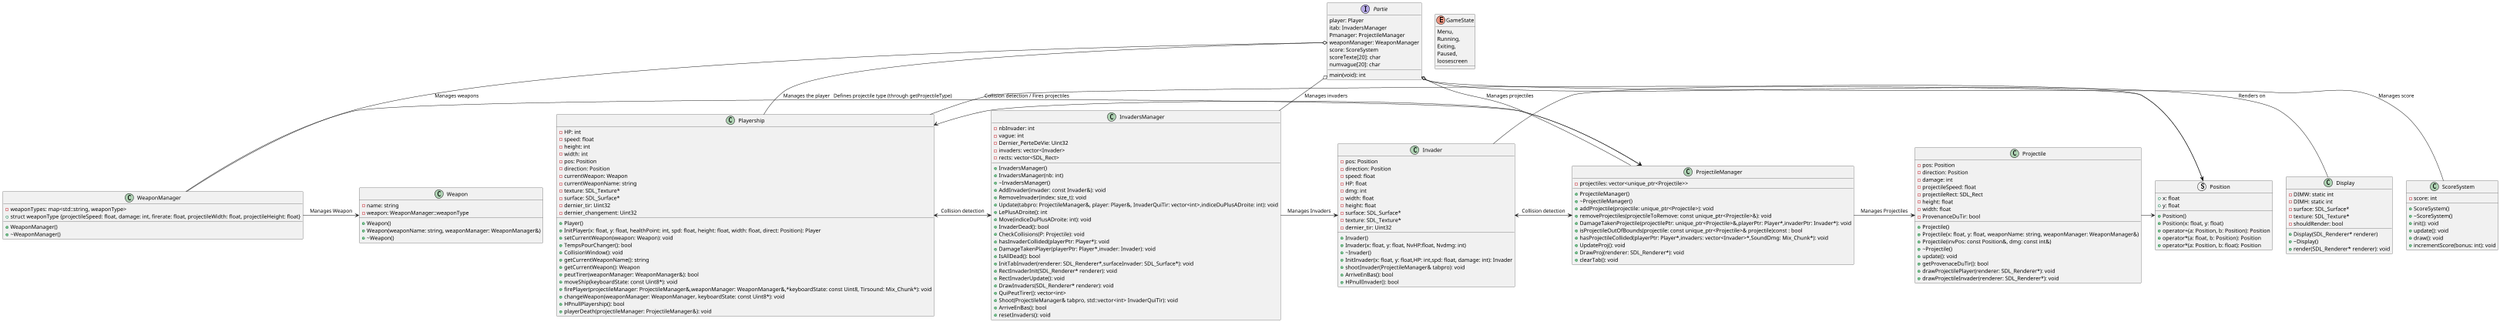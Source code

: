@startuml StarblitzGame
scale 0.5

class Display {
  - DIMW: static int   
  - DIMH: static int   
  - surface: SDL_Surface*  
  - texture: SDL_Texture* 
  - shouldRender: bool 
  + Display(SDL_Renderer* renderer)
  + ~Display()
  + render(SDL_Renderer* renderer): void
}

class Playership {
  - HP: int
  - speed: float
  - height: int
  - width: int
  - pos: Position
  - direction: Position
  - currentWeapon: Weapon
  - currentWeaponName: string
  - texture: SDL_Texture*
  - surface: SDL_Surface*
  - dernier_tir: Uint32
  - dernier_changement: Uint32
  + Player()
  + InitPlayer(x: float, y: float, healthPoint: int, spd: float, height: float, width: float, direct: Position): Player
  + setCurrentWeapon(weapon: Weapon): void
  + TempsPourChanger(): bool
  + CollisionWindow(): void
  + getCurrentWeaponName(): string
  + getCurrentWeapon(): Weapon
  + peutTirer(weaponManager: WeaponManager&): bool 
  + moveShip(keyboardState: const Uint8*): void
  + firePlayer(projectileManager: ProjectileManager&,weaponManager: WeaponManager&,*keyboardState: const Uint8, Tirsound: Mix_Chunk*): void
  + changeWeapon(weaponManager: WeaponManager, keyboardState: const Uint8*): void
  + HPnullPlayership(): bool
  + playerDeath(projectileManager: ProjectileManager&): void
}

class Projectile {
  - pos: Position
  - direction: Position
  - damage: int
  - projectileSpeed: float
  - projectileRect: SDL_Rect
  - height: float
  - width: float
  - ProvenanceDuTir: bool
  + Projectile()
  + Projectile(x: float, y: float, weaponName: string, weaponManager: WeaponManager&)
  + Projectile(invPos: const Position&, dmg: const int&)
  + ~Projectile()
  + update(): void
  + getProvenaceDuTir(): bool
  + drawProjectilePlayer(renderer: SDL_Renderer*): void
  + drawProjectileInvader(renderer: SDL_Renderer*): void
}

class ProjectileManager {
  - projectiles: vector<unique_ptr<Projectile>>
  + ProjectileManager()
  + ~ProjectileManager()
  + addProjectile(projectile: unique_ptr<Projectile>): void
  + removeProjectiles(projectileToRemove: const unique_ptr<Projectile>&): void
  + DamageTakenProjectile(projectilePtr: unique_ptr<Projectile>&,playerPtr: Player*,invaderPtr: Invader*): void
  + isProjectileOutOfBounds(projectile: const unique_ptr<Projectile>& projectile)const : bool
  + hasProjectileCollided(playerPtr: Player*,invaders: vector<Invader>*,SoundDmg: Mix_Chunk*): void
  + UpdateProj(): void
  + DrawProj(renderer: SDL_Renderer*): void
  + clearTab(): void
}

class Weapon {
  - name: string
  - weapon: WeaponManager::weaponType
  + Weapon()
  + Weapon(weaponName: string, weaponManager: WeaponManager&)
  + ~Weapon()
}

class WeaponManager {
  - weaponTypes: map<std::string, weaponType>
  + WeaponManager()
  + ~WeaponManager()
  + struct weaponType {projectileSpeed: float, damage: int, firerate: float, projectileWidth: float, projectileHeight: float}
}

class Invader {
  - pos: Position
  - direction: Position
  - speed: float
  - HP: float
  - dmg: int
  - width: float
  - height: float
  - surface: SDL_Surface*
  - texture: SDL_Texture*
  - dernier_tir: Uint32
  + Invader()
  + Invader(x: float, y: float, NvHP:float, Nvdmg: int)
  + ~Invader()
  + InitInvader(x: float, y: float,HP: int,spd: float, damage: int): Invader
  + shootInvader(ProjectileManager& tabpro): void
  + ArriveEnBas(): bool
  + HPnullInvader(): bool
}

class InvadersManager {
  - nbInvader: int
  - vague: int
  - Dernier_PerteDeVie: Uint32
  - invaders: vector<Invader>
  - rects: vector<SDL_Rect>
  + InvadersManager()
  + InvadersManager(nb: int)
  + ~InvadersManager()
  + AddInvader(invader: const Invader&): void
  + RemoveInvader(index: size_t): void
  + Update(tabpro: ProjectileManager&, player: Player&, InvaderQuiTir: vector<int>,indiceDuPlusADroite: int): void
  + LePlusADroite(): int
  + Move(indiceDuPlusADroite: int): void
  + InvaderDead(): bool
  + CheckCollisions(P: Projectile): void
  + hasInvaderCollided(playerPtr: Player*): void
  + DamageTakenPlayer(playerPtr: Player*,invader: Invader): void
  + IsAllDead(): bool
  + InitTabInvader(renderer: SDL_Renderer*,surfaceInvader: SDL_Surface*): void
  + RectInvaderInit(SDL_Renderer* renderer): void
  + RectInvaderUpdate(): void
  + DrawInvaders(SDL_Renderer* renderer): void
  + QuiPeutTirer(): vector<int> 
  + Shoot(ProjectileManager& tabpro, std::vector<int> InvaderQuiTir): void
  + ArriveEnBas(): bool
  + resetInvaders(): void
}

struct Position{
  + x: float
  + y: float
  + Position()
  + Position(x: float, y: float)
  + operator+(a: Position, b: Position): Position
  + operator*(a: float, b: Position): Position
  + operator*(a: Position, b: float): Position
}

class ScoreSystem {
  - score: int
  + ScoreSystem()
  + ~ScoreSystem()
  + init(): void
  + update(): void
  + draw(): void
  + incrementScore(bonus: int): void
  
}

enum GameState {
  Menu,
  Running,
  Exiting,
  Paused,
  loosescreen
}

Interface Partie {
  player: Player
  itab: InvadersManager
  Pmanager: ProjectileManager
  weaponManager: WeaponManager 
  score: ScoreSystem
  scoreTexte[20]: char
  numvague[20]: char
  main(void): int
}



Partie o-- Display : Renders on
Partie o-- Playership : Manages the player
Partie o-- ProjectileManager : Manages projectiles
Partie o-- WeaponManager : Manages weapons
Partie o-- InvadersManager : Manages invaders
Partie o-- ScoreSystem : Manages score

WeaponManager -> ProjectileManager : Defines projectile type (through getProjectileType)
WeaponManager -> Weapon : Manages Weapon
ProjectileManager -> Projectile : Manages Projectiles
InvadersManager -> Invader : Manages Invaders
Invader <-> ProjectileManager : Collision detection
Playership <-> ProjectileManager : Collision detection / Fires projectiles
Playership <-> InvadersManager : Collision detection
Playership -> Position
Invader -> Position
Projectile -> Position


@enduml
